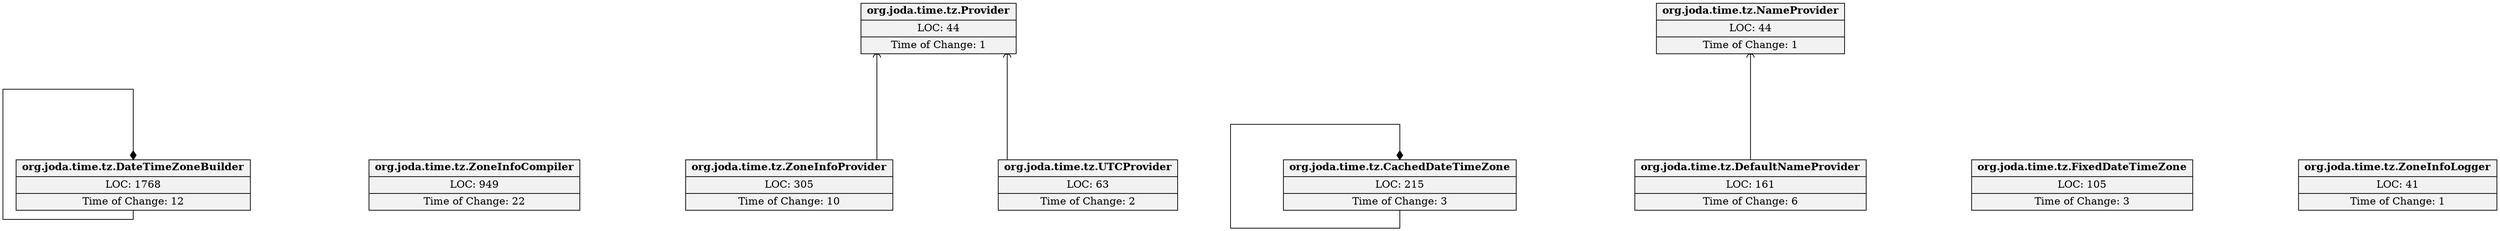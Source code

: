 digraph classDiagram{
graph [splines=ortho, rankdir=BT, overlap = false, nodesep=2.0, ranksep=2.0]

node [shape=record style=filled fillcolor=gray95]
"org.joda.time.tz.DateTimeZoneBuilder"[label = <{<b>org.joda.time.tz.DateTimeZoneBuilder</b>|LOC: 1768<br/>|Time of Change: 12<br/>}>]
"org.joda.time.tz.ZoneInfoCompiler"[label = <{<b>org.joda.time.tz.ZoneInfoCompiler</b>|LOC: 949<br/>|Time of Change: 22<br/>}>]
"org.joda.time.tz.ZoneInfoProvider"[label = <{<b>org.joda.time.tz.ZoneInfoProvider</b>|LOC: 305<br/>|Time of Change: 10<br/>}>]
"org.joda.time.tz.CachedDateTimeZone"[label = <{<b>org.joda.time.tz.CachedDateTimeZone</b>|LOC: 215<br/>|Time of Change: 3<br/>}>]
"org.joda.time.tz.DefaultNameProvider"[label = <{<b>org.joda.time.tz.DefaultNameProvider</b>|LOC: 161<br/>|Time of Change: 6<br/>}>]
"org.joda.time.tz.FixedDateTimeZone"[label = <{<b>org.joda.time.tz.FixedDateTimeZone</b>|LOC: 105<br/>|Time of Change: 3<br/>}>]
"org.joda.time.tz.UTCProvider"[label = <{<b>org.joda.time.tz.UTCProvider</b>|LOC: 63<br/>|Time of Change: 2<br/>}>]
"org.joda.time.tz.Provider"[label = <{<b>org.joda.time.tz.Provider</b>|LOC: 44<br/>|Time of Change: 1<br/>}>]
"org.joda.time.tz.NameProvider"[label = <{<b>org.joda.time.tz.NameProvider</b>|LOC: 44<br/>|Time of Change: 1<br/>}>]
"org.joda.time.tz.ZoneInfoLogger"[label = <{<b>org.joda.time.tz.ZoneInfoLogger</b>|LOC: 41<br/>|Time of Change: 1<br/>}>]
"org.joda.time.tz.UTCProvider" -> "org.joda.time.tz.Provider"[arrowhead = curve];
"org.joda.time.tz.DefaultNameProvider" -> "org.joda.time.tz.NameProvider"[arrowhead = curve];
"org.joda.time.tz.ZoneInfoProvider" -> "org.joda.time.tz.Provider"[arrowhead = curve];
"org.joda.time.tz.DateTimeZoneBuilder" -> "org.joda.time.tz.DateTimeZoneBuilder"[arrowhead = diamond];
"org.joda.time.tz.CachedDateTimeZone" -> "org.joda.time.tz.CachedDateTimeZone"[arrowhead = diamond];
}